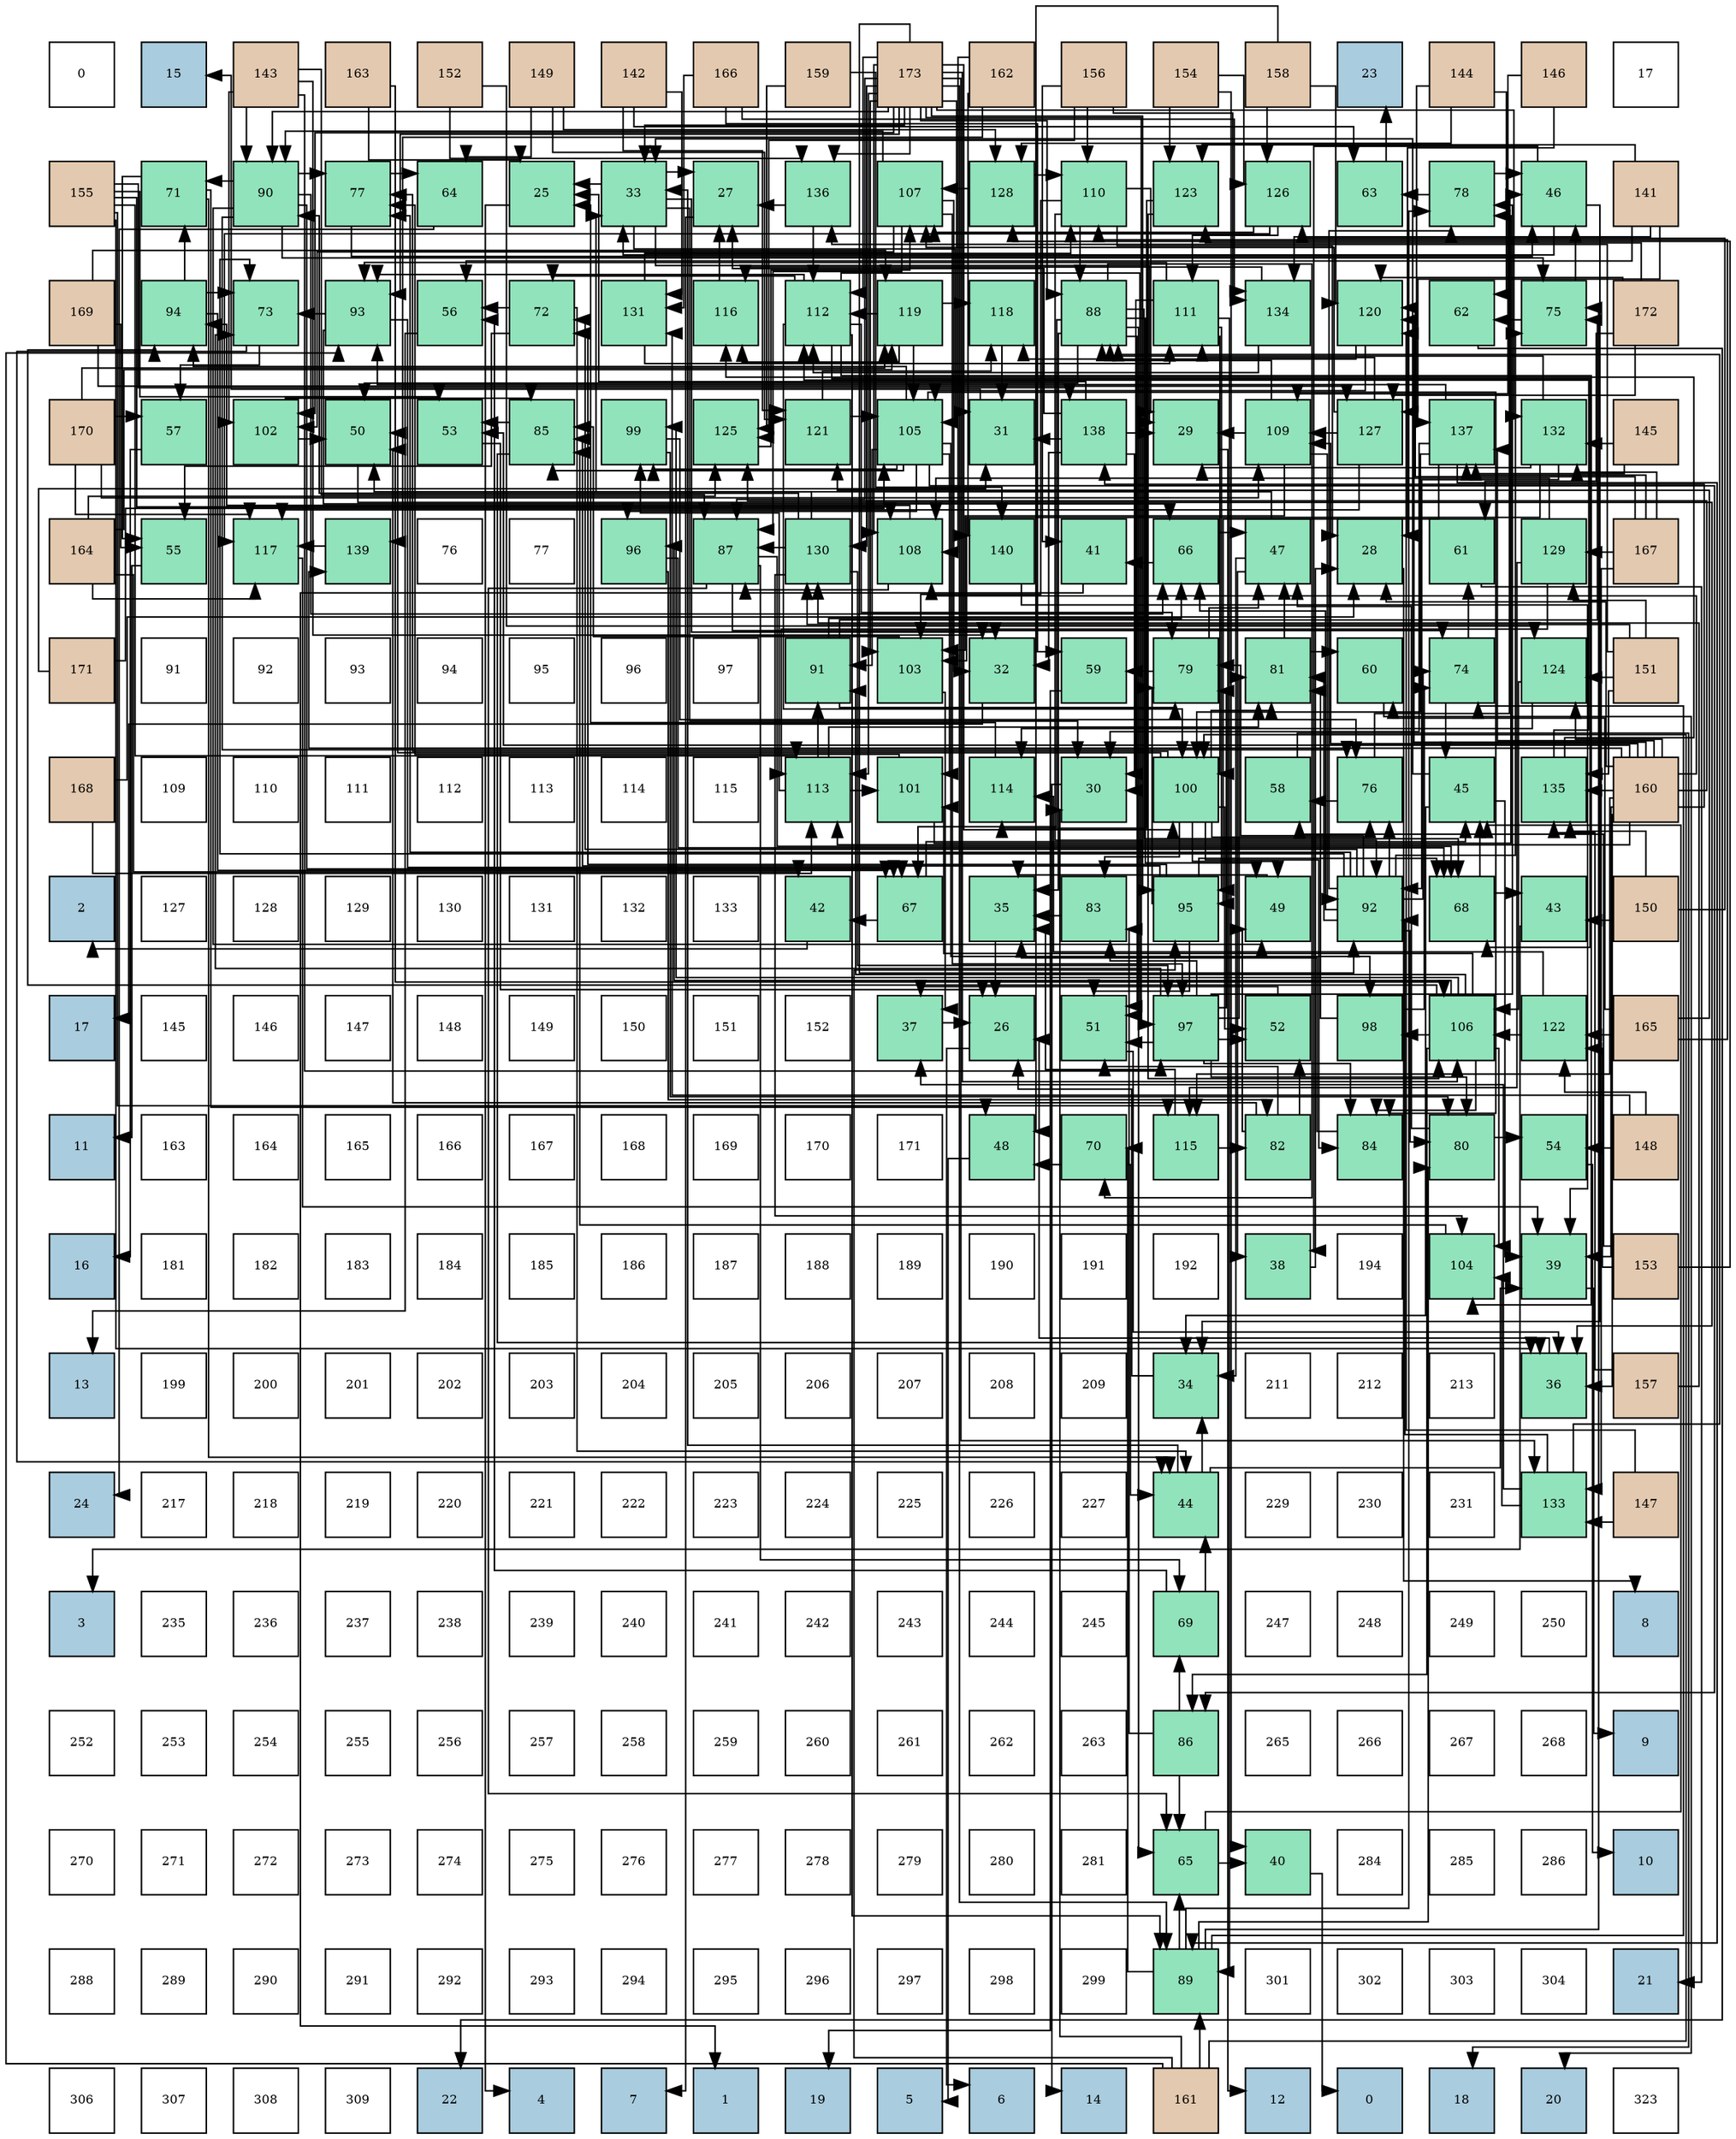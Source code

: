 digraph layout{
 rankdir=TB;
 splines=ortho;
 node [style=filled shape=square fixedsize=true width=0.6];
0[label="0", fontsize=8, fillcolor="#ffffff"];
1[label="15", fontsize=8, fillcolor="#a9ccde"];
2[label="143", fontsize=8, fillcolor="#e3c9af"];
3[label="163", fontsize=8, fillcolor="#e3c9af"];
4[label="152", fontsize=8, fillcolor="#e3c9af"];
5[label="149", fontsize=8, fillcolor="#e3c9af"];
6[label="142", fontsize=8, fillcolor="#e3c9af"];
7[label="166", fontsize=8, fillcolor="#e3c9af"];
8[label="159", fontsize=8, fillcolor="#e3c9af"];
9[label="173", fontsize=8, fillcolor="#e3c9af"];
10[label="162", fontsize=8, fillcolor="#e3c9af"];
11[label="156", fontsize=8, fillcolor="#e3c9af"];
12[label="154", fontsize=8, fillcolor="#e3c9af"];
13[label="158", fontsize=8, fillcolor="#e3c9af"];
14[label="23", fontsize=8, fillcolor="#a9ccde"];
15[label="144", fontsize=8, fillcolor="#e3c9af"];
16[label="146", fontsize=8, fillcolor="#e3c9af"];
17[label="17", fontsize=8, fillcolor="#ffffff"];
18[label="155", fontsize=8, fillcolor="#e3c9af"];
19[label="71", fontsize=8, fillcolor="#91e3bb"];
20[label="90", fontsize=8, fillcolor="#91e3bb"];
21[label="77", fontsize=8, fillcolor="#91e3bb"];
22[label="64", fontsize=8, fillcolor="#91e3bb"];
23[label="25", fontsize=8, fillcolor="#91e3bb"];
24[label="33", fontsize=8, fillcolor="#91e3bb"];
25[label="27", fontsize=8, fillcolor="#91e3bb"];
26[label="136", fontsize=8, fillcolor="#91e3bb"];
27[label="107", fontsize=8, fillcolor="#91e3bb"];
28[label="128", fontsize=8, fillcolor="#91e3bb"];
29[label="110", fontsize=8, fillcolor="#91e3bb"];
30[label="123", fontsize=8, fillcolor="#91e3bb"];
31[label="126", fontsize=8, fillcolor="#91e3bb"];
32[label="63", fontsize=8, fillcolor="#91e3bb"];
33[label="78", fontsize=8, fillcolor="#91e3bb"];
34[label="46", fontsize=8, fillcolor="#91e3bb"];
35[label="141", fontsize=8, fillcolor="#e3c9af"];
36[label="169", fontsize=8, fillcolor="#e3c9af"];
37[label="94", fontsize=8, fillcolor="#91e3bb"];
38[label="73", fontsize=8, fillcolor="#91e3bb"];
39[label="93", fontsize=8, fillcolor="#91e3bb"];
40[label="56", fontsize=8, fillcolor="#91e3bb"];
41[label="72", fontsize=8, fillcolor="#91e3bb"];
42[label="131", fontsize=8, fillcolor="#91e3bb"];
43[label="116", fontsize=8, fillcolor="#91e3bb"];
44[label="112", fontsize=8, fillcolor="#91e3bb"];
45[label="119", fontsize=8, fillcolor="#91e3bb"];
46[label="118", fontsize=8, fillcolor="#91e3bb"];
47[label="88", fontsize=8, fillcolor="#91e3bb"];
48[label="111", fontsize=8, fillcolor="#91e3bb"];
49[label="134", fontsize=8, fillcolor="#91e3bb"];
50[label="120", fontsize=8, fillcolor="#91e3bb"];
51[label="62", fontsize=8, fillcolor="#91e3bb"];
52[label="75", fontsize=8, fillcolor="#91e3bb"];
53[label="172", fontsize=8, fillcolor="#e3c9af"];
54[label="170", fontsize=8, fillcolor="#e3c9af"];
55[label="57", fontsize=8, fillcolor="#91e3bb"];
56[label="102", fontsize=8, fillcolor="#91e3bb"];
57[label="50", fontsize=8, fillcolor="#91e3bb"];
58[label="53", fontsize=8, fillcolor="#91e3bb"];
59[label="85", fontsize=8, fillcolor="#91e3bb"];
60[label="99", fontsize=8, fillcolor="#91e3bb"];
61[label="125", fontsize=8, fillcolor="#91e3bb"];
62[label="121", fontsize=8, fillcolor="#91e3bb"];
63[label="105", fontsize=8, fillcolor="#91e3bb"];
64[label="31", fontsize=8, fillcolor="#91e3bb"];
65[label="138", fontsize=8, fillcolor="#91e3bb"];
66[label="29", fontsize=8, fillcolor="#91e3bb"];
67[label="109", fontsize=8, fillcolor="#91e3bb"];
68[label="127", fontsize=8, fillcolor="#91e3bb"];
69[label="137", fontsize=8, fillcolor="#91e3bb"];
70[label="132", fontsize=8, fillcolor="#91e3bb"];
71[label="145", fontsize=8, fillcolor="#e3c9af"];
72[label="164", fontsize=8, fillcolor="#e3c9af"];
73[label="55", fontsize=8, fillcolor="#91e3bb"];
74[label="117", fontsize=8, fillcolor="#91e3bb"];
75[label="139", fontsize=8, fillcolor="#91e3bb"];
76[label="76", fontsize=8, fillcolor="#ffffff"];
77[label="77", fontsize=8, fillcolor="#ffffff"];
78[label="96", fontsize=8, fillcolor="#91e3bb"];
79[label="87", fontsize=8, fillcolor="#91e3bb"];
80[label="130", fontsize=8, fillcolor="#91e3bb"];
81[label="108", fontsize=8, fillcolor="#91e3bb"];
82[label="140", fontsize=8, fillcolor="#91e3bb"];
83[label="41", fontsize=8, fillcolor="#91e3bb"];
84[label="66", fontsize=8, fillcolor="#91e3bb"];
85[label="47", fontsize=8, fillcolor="#91e3bb"];
86[label="28", fontsize=8, fillcolor="#91e3bb"];
87[label="61", fontsize=8, fillcolor="#91e3bb"];
88[label="129", fontsize=8, fillcolor="#91e3bb"];
89[label="167", fontsize=8, fillcolor="#e3c9af"];
90[label="171", fontsize=8, fillcolor="#e3c9af"];
91[label="91", fontsize=8, fillcolor="#ffffff"];
92[label="92", fontsize=8, fillcolor="#ffffff"];
93[label="93", fontsize=8, fillcolor="#ffffff"];
94[label="94", fontsize=8, fillcolor="#ffffff"];
95[label="95", fontsize=8, fillcolor="#ffffff"];
96[label="96", fontsize=8, fillcolor="#ffffff"];
97[label="97", fontsize=8, fillcolor="#ffffff"];
98[label="91", fontsize=8, fillcolor="#91e3bb"];
99[label="103", fontsize=8, fillcolor="#91e3bb"];
100[label="32", fontsize=8, fillcolor="#91e3bb"];
101[label="59", fontsize=8, fillcolor="#91e3bb"];
102[label="79", fontsize=8, fillcolor="#91e3bb"];
103[label="81", fontsize=8, fillcolor="#91e3bb"];
104[label="60", fontsize=8, fillcolor="#91e3bb"];
105[label="74", fontsize=8, fillcolor="#91e3bb"];
106[label="124", fontsize=8, fillcolor="#91e3bb"];
107[label="151", fontsize=8, fillcolor="#e3c9af"];
108[label="168", fontsize=8, fillcolor="#e3c9af"];
109[label="109", fontsize=8, fillcolor="#ffffff"];
110[label="110", fontsize=8, fillcolor="#ffffff"];
111[label="111", fontsize=8, fillcolor="#ffffff"];
112[label="112", fontsize=8, fillcolor="#ffffff"];
113[label="113", fontsize=8, fillcolor="#ffffff"];
114[label="114", fontsize=8, fillcolor="#ffffff"];
115[label="115", fontsize=8, fillcolor="#ffffff"];
116[label="113", fontsize=8, fillcolor="#91e3bb"];
117[label="101", fontsize=8, fillcolor="#91e3bb"];
118[label="114", fontsize=8, fillcolor="#91e3bb"];
119[label="30", fontsize=8, fillcolor="#91e3bb"];
120[label="100", fontsize=8, fillcolor="#91e3bb"];
121[label="58", fontsize=8, fillcolor="#91e3bb"];
122[label="76", fontsize=8, fillcolor="#91e3bb"];
123[label="45", fontsize=8, fillcolor="#91e3bb"];
124[label="135", fontsize=8, fillcolor="#91e3bb"];
125[label="160", fontsize=8, fillcolor="#e3c9af"];
126[label="2", fontsize=8, fillcolor="#a9ccde"];
127[label="127", fontsize=8, fillcolor="#ffffff"];
128[label="128", fontsize=8, fillcolor="#ffffff"];
129[label="129", fontsize=8, fillcolor="#ffffff"];
130[label="130", fontsize=8, fillcolor="#ffffff"];
131[label="131", fontsize=8, fillcolor="#ffffff"];
132[label="132", fontsize=8, fillcolor="#ffffff"];
133[label="133", fontsize=8, fillcolor="#ffffff"];
134[label="42", fontsize=8, fillcolor="#91e3bb"];
135[label="67", fontsize=8, fillcolor="#91e3bb"];
136[label="35", fontsize=8, fillcolor="#91e3bb"];
137[label="83", fontsize=8, fillcolor="#91e3bb"];
138[label="95", fontsize=8, fillcolor="#91e3bb"];
139[label="49", fontsize=8, fillcolor="#91e3bb"];
140[label="92", fontsize=8, fillcolor="#91e3bb"];
141[label="68", fontsize=8, fillcolor="#91e3bb"];
142[label="43", fontsize=8, fillcolor="#91e3bb"];
143[label="150", fontsize=8, fillcolor="#e3c9af"];
144[label="17", fontsize=8, fillcolor="#a9ccde"];
145[label="145", fontsize=8, fillcolor="#ffffff"];
146[label="146", fontsize=8, fillcolor="#ffffff"];
147[label="147", fontsize=8, fillcolor="#ffffff"];
148[label="148", fontsize=8, fillcolor="#ffffff"];
149[label="149", fontsize=8, fillcolor="#ffffff"];
150[label="150", fontsize=8, fillcolor="#ffffff"];
151[label="151", fontsize=8, fillcolor="#ffffff"];
152[label="152", fontsize=8, fillcolor="#ffffff"];
153[label="37", fontsize=8, fillcolor="#91e3bb"];
154[label="26", fontsize=8, fillcolor="#91e3bb"];
155[label="51", fontsize=8, fillcolor="#91e3bb"];
156[label="97", fontsize=8, fillcolor="#91e3bb"];
157[label="52", fontsize=8, fillcolor="#91e3bb"];
158[label="98", fontsize=8, fillcolor="#91e3bb"];
159[label="106", fontsize=8, fillcolor="#91e3bb"];
160[label="122", fontsize=8, fillcolor="#91e3bb"];
161[label="165", fontsize=8, fillcolor="#e3c9af"];
162[label="11", fontsize=8, fillcolor="#a9ccde"];
163[label="163", fontsize=8, fillcolor="#ffffff"];
164[label="164", fontsize=8, fillcolor="#ffffff"];
165[label="165", fontsize=8, fillcolor="#ffffff"];
166[label="166", fontsize=8, fillcolor="#ffffff"];
167[label="167", fontsize=8, fillcolor="#ffffff"];
168[label="168", fontsize=8, fillcolor="#ffffff"];
169[label="169", fontsize=8, fillcolor="#ffffff"];
170[label="170", fontsize=8, fillcolor="#ffffff"];
171[label="171", fontsize=8, fillcolor="#ffffff"];
172[label="48", fontsize=8, fillcolor="#91e3bb"];
173[label="70", fontsize=8, fillcolor="#91e3bb"];
174[label="115", fontsize=8, fillcolor="#91e3bb"];
175[label="82", fontsize=8, fillcolor="#91e3bb"];
176[label="84", fontsize=8, fillcolor="#91e3bb"];
177[label="80", fontsize=8, fillcolor="#91e3bb"];
178[label="54", fontsize=8, fillcolor="#91e3bb"];
179[label="148", fontsize=8, fillcolor="#e3c9af"];
180[label="16", fontsize=8, fillcolor="#a9ccde"];
181[label="181", fontsize=8, fillcolor="#ffffff"];
182[label="182", fontsize=8, fillcolor="#ffffff"];
183[label="183", fontsize=8, fillcolor="#ffffff"];
184[label="184", fontsize=8, fillcolor="#ffffff"];
185[label="185", fontsize=8, fillcolor="#ffffff"];
186[label="186", fontsize=8, fillcolor="#ffffff"];
187[label="187", fontsize=8, fillcolor="#ffffff"];
188[label="188", fontsize=8, fillcolor="#ffffff"];
189[label="189", fontsize=8, fillcolor="#ffffff"];
190[label="190", fontsize=8, fillcolor="#ffffff"];
191[label="191", fontsize=8, fillcolor="#ffffff"];
192[label="192", fontsize=8, fillcolor="#ffffff"];
193[label="38", fontsize=8, fillcolor="#91e3bb"];
194[label="194", fontsize=8, fillcolor="#ffffff"];
195[label="104", fontsize=8, fillcolor="#91e3bb"];
196[label="39", fontsize=8, fillcolor="#91e3bb"];
197[label="153", fontsize=8, fillcolor="#e3c9af"];
198[label="13", fontsize=8, fillcolor="#a9ccde"];
199[label="199", fontsize=8, fillcolor="#ffffff"];
200[label="200", fontsize=8, fillcolor="#ffffff"];
201[label="201", fontsize=8, fillcolor="#ffffff"];
202[label="202", fontsize=8, fillcolor="#ffffff"];
203[label="203", fontsize=8, fillcolor="#ffffff"];
204[label="204", fontsize=8, fillcolor="#ffffff"];
205[label="205", fontsize=8, fillcolor="#ffffff"];
206[label="206", fontsize=8, fillcolor="#ffffff"];
207[label="207", fontsize=8, fillcolor="#ffffff"];
208[label="208", fontsize=8, fillcolor="#ffffff"];
209[label="209", fontsize=8, fillcolor="#ffffff"];
210[label="34", fontsize=8, fillcolor="#91e3bb"];
211[label="211", fontsize=8, fillcolor="#ffffff"];
212[label="212", fontsize=8, fillcolor="#ffffff"];
213[label="213", fontsize=8, fillcolor="#ffffff"];
214[label="36", fontsize=8, fillcolor="#91e3bb"];
215[label="157", fontsize=8, fillcolor="#e3c9af"];
216[label="24", fontsize=8, fillcolor="#a9ccde"];
217[label="217", fontsize=8, fillcolor="#ffffff"];
218[label="218", fontsize=8, fillcolor="#ffffff"];
219[label="219", fontsize=8, fillcolor="#ffffff"];
220[label="220", fontsize=8, fillcolor="#ffffff"];
221[label="221", fontsize=8, fillcolor="#ffffff"];
222[label="222", fontsize=8, fillcolor="#ffffff"];
223[label="223", fontsize=8, fillcolor="#ffffff"];
224[label="224", fontsize=8, fillcolor="#ffffff"];
225[label="225", fontsize=8, fillcolor="#ffffff"];
226[label="226", fontsize=8, fillcolor="#ffffff"];
227[label="227", fontsize=8, fillcolor="#ffffff"];
228[label="44", fontsize=8, fillcolor="#91e3bb"];
229[label="229", fontsize=8, fillcolor="#ffffff"];
230[label="230", fontsize=8, fillcolor="#ffffff"];
231[label="231", fontsize=8, fillcolor="#ffffff"];
232[label="133", fontsize=8, fillcolor="#91e3bb"];
233[label="147", fontsize=8, fillcolor="#e3c9af"];
234[label="3", fontsize=8, fillcolor="#a9ccde"];
235[label="235", fontsize=8, fillcolor="#ffffff"];
236[label="236", fontsize=8, fillcolor="#ffffff"];
237[label="237", fontsize=8, fillcolor="#ffffff"];
238[label="238", fontsize=8, fillcolor="#ffffff"];
239[label="239", fontsize=8, fillcolor="#ffffff"];
240[label="240", fontsize=8, fillcolor="#ffffff"];
241[label="241", fontsize=8, fillcolor="#ffffff"];
242[label="242", fontsize=8, fillcolor="#ffffff"];
243[label="243", fontsize=8, fillcolor="#ffffff"];
244[label="244", fontsize=8, fillcolor="#ffffff"];
245[label="245", fontsize=8, fillcolor="#ffffff"];
246[label="69", fontsize=8, fillcolor="#91e3bb"];
247[label="247", fontsize=8, fillcolor="#ffffff"];
248[label="248", fontsize=8, fillcolor="#ffffff"];
249[label="249", fontsize=8, fillcolor="#ffffff"];
250[label="250", fontsize=8, fillcolor="#ffffff"];
251[label="8", fontsize=8, fillcolor="#a9ccde"];
252[label="252", fontsize=8, fillcolor="#ffffff"];
253[label="253", fontsize=8, fillcolor="#ffffff"];
254[label="254", fontsize=8, fillcolor="#ffffff"];
255[label="255", fontsize=8, fillcolor="#ffffff"];
256[label="256", fontsize=8, fillcolor="#ffffff"];
257[label="257", fontsize=8, fillcolor="#ffffff"];
258[label="258", fontsize=8, fillcolor="#ffffff"];
259[label="259", fontsize=8, fillcolor="#ffffff"];
260[label="260", fontsize=8, fillcolor="#ffffff"];
261[label="261", fontsize=8, fillcolor="#ffffff"];
262[label="262", fontsize=8, fillcolor="#ffffff"];
263[label="263", fontsize=8, fillcolor="#ffffff"];
264[label="86", fontsize=8, fillcolor="#91e3bb"];
265[label="265", fontsize=8, fillcolor="#ffffff"];
266[label="266", fontsize=8, fillcolor="#ffffff"];
267[label="267", fontsize=8, fillcolor="#ffffff"];
268[label="268", fontsize=8, fillcolor="#ffffff"];
269[label="9", fontsize=8, fillcolor="#a9ccde"];
270[label="270", fontsize=8, fillcolor="#ffffff"];
271[label="271", fontsize=8, fillcolor="#ffffff"];
272[label="272", fontsize=8, fillcolor="#ffffff"];
273[label="273", fontsize=8, fillcolor="#ffffff"];
274[label="274", fontsize=8, fillcolor="#ffffff"];
275[label="275", fontsize=8, fillcolor="#ffffff"];
276[label="276", fontsize=8, fillcolor="#ffffff"];
277[label="277", fontsize=8, fillcolor="#ffffff"];
278[label="278", fontsize=8, fillcolor="#ffffff"];
279[label="279", fontsize=8, fillcolor="#ffffff"];
280[label="280", fontsize=8, fillcolor="#ffffff"];
281[label="281", fontsize=8, fillcolor="#ffffff"];
282[label="65", fontsize=8, fillcolor="#91e3bb"];
283[label="40", fontsize=8, fillcolor="#91e3bb"];
284[label="284", fontsize=8, fillcolor="#ffffff"];
285[label="285", fontsize=8, fillcolor="#ffffff"];
286[label="286", fontsize=8, fillcolor="#ffffff"];
287[label="10", fontsize=8, fillcolor="#a9ccde"];
288[label="288", fontsize=8, fillcolor="#ffffff"];
289[label="289", fontsize=8, fillcolor="#ffffff"];
290[label="290", fontsize=8, fillcolor="#ffffff"];
291[label="291", fontsize=8, fillcolor="#ffffff"];
292[label="292", fontsize=8, fillcolor="#ffffff"];
293[label="293", fontsize=8, fillcolor="#ffffff"];
294[label="294", fontsize=8, fillcolor="#ffffff"];
295[label="295", fontsize=8, fillcolor="#ffffff"];
296[label="296", fontsize=8, fillcolor="#ffffff"];
297[label="297", fontsize=8, fillcolor="#ffffff"];
298[label="298", fontsize=8, fillcolor="#ffffff"];
299[label="299", fontsize=8, fillcolor="#ffffff"];
300[label="89", fontsize=8, fillcolor="#91e3bb"];
301[label="301", fontsize=8, fillcolor="#ffffff"];
302[label="302", fontsize=8, fillcolor="#ffffff"];
303[label="303", fontsize=8, fillcolor="#ffffff"];
304[label="304", fontsize=8, fillcolor="#ffffff"];
305[label="21", fontsize=8, fillcolor="#a9ccde"];
306[label="306", fontsize=8, fillcolor="#ffffff"];
307[label="307", fontsize=8, fillcolor="#ffffff"];
308[label="308", fontsize=8, fillcolor="#ffffff"];
309[label="309", fontsize=8, fillcolor="#ffffff"];
310[label="22", fontsize=8, fillcolor="#a9ccde"];
311[label="4", fontsize=8, fillcolor="#a9ccde"];
312[label="7", fontsize=8, fillcolor="#a9ccde"];
313[label="1", fontsize=8, fillcolor="#a9ccde"];
314[label="19", fontsize=8, fillcolor="#a9ccde"];
315[label="5", fontsize=8, fillcolor="#a9ccde"];
316[label="6", fontsize=8, fillcolor="#a9ccde"];
317[label="14", fontsize=8, fillcolor="#a9ccde"];
318[label="161", fontsize=8, fillcolor="#e3c9af"];
319[label="12", fontsize=8, fillcolor="#a9ccde"];
320[label="0", fontsize=8, fillcolor="#a9ccde"];
321[label="18", fontsize=8, fillcolor="#a9ccde"];
322[label="20", fontsize=8, fillcolor="#a9ccde"];
323[label="323", fontsize=8, fillcolor="#ffffff"];
edge [constraint=false, style=vis];23 -> 311;
154 -> 316;
25 -> 312;
86 -> 251;
66 -> 319;
119 -> 317;
64 -> 1;
100 -> 144;
24 -> 23;
24 -> 25;
24 -> 66;
24 -> 119;
24 -> 64;
24 -> 100;
210 -> 154;
136 -> 154;
214 -> 154;
153 -> 154;
193 -> 86;
196 -> 269;
283 -> 320;
83 -> 313;
134 -> 126;
142 -> 234;
228 -> 24;
228 -> 210;
228 -> 196;
123 -> 24;
123 -> 210;
123 -> 196;
34 -> 24;
34 -> 210;
34 -> 193;
85 -> 24;
85 -> 210;
85 -> 193;
172 -> 315;
139 -> 136;
57 -> 214;
155 -> 214;
157 -> 153;
58 -> 154;
178 -> 287;
73 -> 162;
40 -> 198;
55 -> 180;
121 -> 321;
101 -> 314;
104 -> 322;
87 -> 305;
51 -> 310;
32 -> 14;
22 -> 216;
282 -> 283;
282 -> 123;
84 -> 83;
84 -> 85;
135 -> 134;
135 -> 123;
141 -> 142;
141 -> 123;
246 -> 228;
246 -> 40;
173 -> 228;
173 -> 172;
19 -> 228;
19 -> 172;
19 -> 73;
41 -> 228;
41 -> 73;
41 -> 40;
38 -> 228;
38 -> 55;
105 -> 123;
105 -> 87;
52 -> 34;
52 -> 51;
122 -> 34;
122 -> 121;
21 -> 34;
21 -> 22;
33 -> 34;
33 -> 32;
102 -> 85;
102 -> 101;
177 -> 85;
177 -> 178;
103 -> 85;
103 -> 104;
175 -> 139;
175 -> 57;
175 -> 155;
175 -> 157;
137 -> 136;
176 -> 136;
59 -> 214;
59 -> 58;
264 -> 282;
264 -> 246;
264 -> 137;
79 -> 282;
79 -> 141;
79 -> 246;
79 -> 105;
47 -> 136;
47 -> 139;
47 -> 57;
47 -> 155;
47 -> 282;
47 -> 135;
47 -> 141;
47 -> 173;
300 -> 282;
300 -> 173;
300 -> 105;
300 -> 52;
300 -> 33;
300 -> 177;
20 -> 139;
20 -> 84;
20 -> 135;
20 -> 19;
20 -> 52;
20 -> 122;
20 -> 21;
98 -> 84;
98 -> 52;
98 -> 102;
140 -> 84;
140 -> 41;
140 -> 38;
140 -> 105;
140 -> 52;
140 -> 122;
140 -> 21;
140 -> 33;
140 -> 102;
140 -> 177;
140 -> 103;
39 -> 84;
39 -> 135;
39 -> 38;
37 -> 135;
37 -> 19;
37 -> 38;
138 -> 155;
138 -> 141;
138 -> 41;
138 -> 102;
138 -> 59;
78 -> 141;
78 -> 175;
156 -> 155;
156 -> 157;
156 -> 38;
156 -> 33;
156 -> 102;
156 -> 177;
156 -> 103;
156 -> 137;
156 -> 176;
158 -> 105;
158 -> 103;
60 -> 122;
60 -> 177;
120 -> 139;
120 -> 57;
120 -> 157;
120 -> 122;
120 -> 21;
120 -> 103;
120 -> 137;
120 -> 176;
117 -> 21;
117 -> 33;
56 -> 57;
56 -> 59;
99 -> 153;
99 -> 59;
195 -> 59;
63 -> 176;
63 -> 59;
63 -> 264;
63 -> 98;
63 -> 37;
63 -> 78;
63 -> 158;
63 -> 60;
63 -> 117;
159 -> 176;
159 -> 264;
159 -> 98;
159 -> 37;
159 -> 78;
159 -> 158;
159 -> 60;
159 -> 117;
159 -> 195;
27 -> 100;
27 -> 79;
27 -> 20;
27 -> 156;
27 -> 56;
81 -> 79;
81 -> 37;
67 -> 66;
67 -> 47;
67 -> 140;
67 -> 99;
29 -> 86;
29 -> 66;
29 -> 47;
29 -> 140;
29 -> 99;
48 -> 119;
48 -> 300;
48 -> 39;
48 -> 138;
48 -> 120;
44 -> 155;
44 -> 141;
44 -> 41;
44 -> 102;
44 -> 300;
44 -> 39;
44 -> 120;
44 -> 195;
116 -> 103;
116 -> 98;
116 -> 60;
116 -> 117;
118 -> 23;
174 -> 136;
174 -> 175;
43 -> 25;
74 -> 196;
46 -> 64;
45 -> 63;
45 -> 44;
45 -> 43;
45 -> 46;
50 -> 63;
50 -> 46;
62 -> 63;
62 -> 46;
160 -> 159;
160 -> 118;
30 -> 159;
30 -> 118;
106 -> 159;
106 -> 118;
61 -> 27;
31 -> 27;
31 -> 48;
31 -> 74;
68 -> 27;
68 -> 67;
68 -> 48;
68 -> 74;
28 -> 27;
28 -> 29;
88 -> 81;
88 -> 116;
88 -> 174;
80 -> 57;
80 -> 79;
80 -> 20;
80 -> 156;
80 -> 195;
42 -> 29;
42 -> 48;
70 -> 66;
70 -> 47;
70 -> 140;
70 -> 99;
232 -> 153;
232 -> 47;
232 -> 140;
232 -> 195;
49 -> 44;
49 -> 43;
124 -> 44;
124 -> 43;
26 -> 25;
26 -> 44;
69 -> 119;
69 -> 300;
69 -> 39;
69 -> 138;
69 -> 120;
65 -> 23;
65 -> 25;
65 -> 66;
65 -> 119;
65 -> 64;
65 -> 100;
75 -> 74;
82 -> 196;
35 -> 40;
35 -> 30;
35 -> 68;
35 -> 49;
6 -> 32;
6 -> 62;
6 -> 42;
2 -> 100;
2 -> 79;
2 -> 20;
2 -> 156;
2 -> 56;
15 -> 51;
15 -> 28;
15 -> 69;
71 -> 70;
71 -> 69;
16 -> 86;
16 -> 67;
233 -> 50;
233 -> 232;
179 -> 178;
179 -> 160;
179 -> 42;
5 -> 22;
5 -> 62;
5 -> 28;
143 -> 142;
143 -> 31;
143 -> 124;
107 -> 106;
107 -> 88;
107 -> 80;
107 -> 124;
107 -> 26;
4 -> 106;
4 -> 26;
197 -> 121;
197 -> 160;
197 -> 28;
12 -> 283;
12 -> 30;
12 -> 31;
18 -> 214;
18 -> 58;
18 -> 81;
18 -> 116;
18 -> 174;
18 -> 65;
11 -> 83;
11 -> 29;
11 -> 61;
11 -> 49;
215 -> 80;
215 -> 124;
13 -> 172;
13 -> 50;
13 -> 31;
8 -> 61;
8 -> 82;
125 -> 86;
125 -> 214;
125 -> 196;
125 -> 58;
125 -> 81;
125 -> 67;
125 -> 116;
125 -> 174;
125 -> 50;
125 -> 106;
125 -> 61;
125 -> 124;
125 -> 69;
125 -> 65;
125 -> 75;
318 -> 119;
318 -> 300;
318 -> 39;
318 -> 138;
318 -> 120;
10 -> 81;
10 -> 75;
10 -> 82;
3 -> 23;
3 -> 159;
72 -> 134;
72 -> 74;
72 -> 45;
72 -> 61;
161 -> 104;
161 -> 29;
161 -> 62;
161 -> 160;
7 -> 101;
7 -> 42;
7 -> 49;
89 -> 50;
89 -> 88;
89 -> 70;
89 -> 232;
89 -> 69;
108 -> 86;
108 -> 116;
36 -> 73;
36 -> 45;
36 -> 68;
54 -> 55;
54 -> 67;
54 -> 74;
54 -> 45;
90 -> 64;
90 -> 63;
53 -> 87;
53 -> 50;
53 -> 30;
53 -> 68;
9 -> 24;
9 -> 79;
9 -> 47;
9 -> 300;
9 -> 20;
9 -> 140;
9 -> 39;
9 -> 138;
9 -> 156;
9 -> 120;
9 -> 56;
9 -> 99;
9 -> 63;
9 -> 159;
9 -> 81;
9 -> 44;
9 -> 116;
9 -> 80;
9 -> 70;
9 -> 232;
9 -> 26;
edge [constraint=true, style=invis];
0 -> 18 -> 36 -> 54 -> 72 -> 90 -> 108 -> 126 -> 144 -> 162 -> 180 -> 198 -> 216 -> 234 -> 252 -> 270 -> 288 -> 306;
1 -> 19 -> 37 -> 55 -> 73 -> 91 -> 109 -> 127 -> 145 -> 163 -> 181 -> 199 -> 217 -> 235 -> 253 -> 271 -> 289 -> 307;
2 -> 20 -> 38 -> 56 -> 74 -> 92 -> 110 -> 128 -> 146 -> 164 -> 182 -> 200 -> 218 -> 236 -> 254 -> 272 -> 290 -> 308;
3 -> 21 -> 39 -> 57 -> 75 -> 93 -> 111 -> 129 -> 147 -> 165 -> 183 -> 201 -> 219 -> 237 -> 255 -> 273 -> 291 -> 309;
4 -> 22 -> 40 -> 58 -> 76 -> 94 -> 112 -> 130 -> 148 -> 166 -> 184 -> 202 -> 220 -> 238 -> 256 -> 274 -> 292 -> 310;
5 -> 23 -> 41 -> 59 -> 77 -> 95 -> 113 -> 131 -> 149 -> 167 -> 185 -> 203 -> 221 -> 239 -> 257 -> 275 -> 293 -> 311;
6 -> 24 -> 42 -> 60 -> 78 -> 96 -> 114 -> 132 -> 150 -> 168 -> 186 -> 204 -> 222 -> 240 -> 258 -> 276 -> 294 -> 312;
7 -> 25 -> 43 -> 61 -> 79 -> 97 -> 115 -> 133 -> 151 -> 169 -> 187 -> 205 -> 223 -> 241 -> 259 -> 277 -> 295 -> 313;
8 -> 26 -> 44 -> 62 -> 80 -> 98 -> 116 -> 134 -> 152 -> 170 -> 188 -> 206 -> 224 -> 242 -> 260 -> 278 -> 296 -> 314;
9 -> 27 -> 45 -> 63 -> 81 -> 99 -> 117 -> 135 -> 153 -> 171 -> 189 -> 207 -> 225 -> 243 -> 261 -> 279 -> 297 -> 315;
10 -> 28 -> 46 -> 64 -> 82 -> 100 -> 118 -> 136 -> 154 -> 172 -> 190 -> 208 -> 226 -> 244 -> 262 -> 280 -> 298 -> 316;
11 -> 29 -> 47 -> 65 -> 83 -> 101 -> 119 -> 137 -> 155 -> 173 -> 191 -> 209 -> 227 -> 245 -> 263 -> 281 -> 299 -> 317;
12 -> 30 -> 48 -> 66 -> 84 -> 102 -> 120 -> 138 -> 156 -> 174 -> 192 -> 210 -> 228 -> 246 -> 264 -> 282 -> 300 -> 318;
13 -> 31 -> 49 -> 67 -> 85 -> 103 -> 121 -> 139 -> 157 -> 175 -> 193 -> 211 -> 229 -> 247 -> 265 -> 283 -> 301 -> 319;
14 -> 32 -> 50 -> 68 -> 86 -> 104 -> 122 -> 140 -> 158 -> 176 -> 194 -> 212 -> 230 -> 248 -> 266 -> 284 -> 302 -> 320;
15 -> 33 -> 51 -> 69 -> 87 -> 105 -> 123 -> 141 -> 159 -> 177 -> 195 -> 213 -> 231 -> 249 -> 267 -> 285 -> 303 -> 321;
16 -> 34 -> 52 -> 70 -> 88 -> 106 -> 124 -> 142 -> 160 -> 178 -> 196 -> 214 -> 232 -> 250 -> 268 -> 286 -> 304 -> 322;
17 -> 35 -> 53 -> 71 -> 89 -> 107 -> 125 -> 143 -> 161 -> 179 -> 197 -> 215 -> 233 -> 251 -> 269 -> 287 -> 305 -> 323;
rank = same {0 -> 1 -> 2 -> 3 -> 4 -> 5 -> 6 -> 7 -> 8 -> 9 -> 10 -> 11 -> 12 -> 13 -> 14 -> 15 -> 16 -> 17};
rank = same {18 -> 19 -> 20 -> 21 -> 22 -> 23 -> 24 -> 25 -> 26 -> 27 -> 28 -> 29 -> 30 -> 31 -> 32 -> 33 -> 34 -> 35};
rank = same {36 -> 37 -> 38 -> 39 -> 40 -> 41 -> 42 -> 43 -> 44 -> 45 -> 46 -> 47 -> 48 -> 49 -> 50 -> 51 -> 52 -> 53};
rank = same {54 -> 55 -> 56 -> 57 -> 58 -> 59 -> 60 -> 61 -> 62 -> 63 -> 64 -> 65 -> 66 -> 67 -> 68 -> 69 -> 70 -> 71};
rank = same {72 -> 73 -> 74 -> 75 -> 76 -> 77 -> 78 -> 79 -> 80 -> 81 -> 82 -> 83 -> 84 -> 85 -> 86 -> 87 -> 88 -> 89};
rank = same {90 -> 91 -> 92 -> 93 -> 94 -> 95 -> 96 -> 97 -> 98 -> 99 -> 100 -> 101 -> 102 -> 103 -> 104 -> 105 -> 106 -> 107};
rank = same {108 -> 109 -> 110 -> 111 -> 112 -> 113 -> 114 -> 115 -> 116 -> 117 -> 118 -> 119 -> 120 -> 121 -> 122 -> 123 -> 124 -> 125};
rank = same {126 -> 127 -> 128 -> 129 -> 130 -> 131 -> 132 -> 133 -> 134 -> 135 -> 136 -> 137 -> 138 -> 139 -> 140 -> 141 -> 142 -> 143};
rank = same {144 -> 145 -> 146 -> 147 -> 148 -> 149 -> 150 -> 151 -> 152 -> 153 -> 154 -> 155 -> 156 -> 157 -> 158 -> 159 -> 160 -> 161};
rank = same {162 -> 163 -> 164 -> 165 -> 166 -> 167 -> 168 -> 169 -> 170 -> 171 -> 172 -> 173 -> 174 -> 175 -> 176 -> 177 -> 178 -> 179};
rank = same {180 -> 181 -> 182 -> 183 -> 184 -> 185 -> 186 -> 187 -> 188 -> 189 -> 190 -> 191 -> 192 -> 193 -> 194 -> 195 -> 196 -> 197};
rank = same {198 -> 199 -> 200 -> 201 -> 202 -> 203 -> 204 -> 205 -> 206 -> 207 -> 208 -> 209 -> 210 -> 211 -> 212 -> 213 -> 214 -> 215};
rank = same {216 -> 217 -> 218 -> 219 -> 220 -> 221 -> 222 -> 223 -> 224 -> 225 -> 226 -> 227 -> 228 -> 229 -> 230 -> 231 -> 232 -> 233};
rank = same {234 -> 235 -> 236 -> 237 -> 238 -> 239 -> 240 -> 241 -> 242 -> 243 -> 244 -> 245 -> 246 -> 247 -> 248 -> 249 -> 250 -> 251};
rank = same {252 -> 253 -> 254 -> 255 -> 256 -> 257 -> 258 -> 259 -> 260 -> 261 -> 262 -> 263 -> 264 -> 265 -> 266 -> 267 -> 268 -> 269};
rank = same {270 -> 271 -> 272 -> 273 -> 274 -> 275 -> 276 -> 277 -> 278 -> 279 -> 280 -> 281 -> 282 -> 283 -> 284 -> 285 -> 286 -> 287};
rank = same {288 -> 289 -> 290 -> 291 -> 292 -> 293 -> 294 -> 295 -> 296 -> 297 -> 298 -> 299 -> 300 -> 301 -> 302 -> 303 -> 304 -> 305};
rank = same {306 -> 307 -> 308 -> 309 -> 310 -> 311 -> 312 -> 313 -> 314 -> 315 -> 316 -> 317 -> 318 -> 319 -> 320 -> 321 -> 322 -> 323};
}